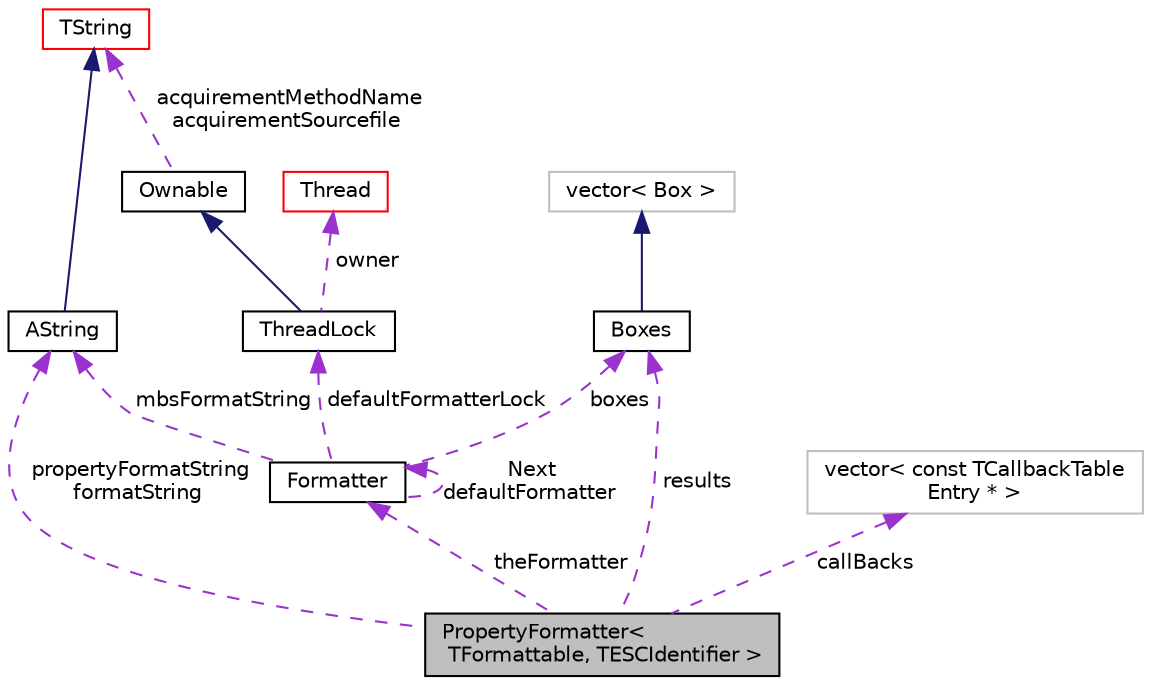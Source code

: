 digraph "PropertyFormatter&lt; TFormattable, TESCIdentifier &gt;"
{
  edge [fontname="Helvetica",fontsize="10",labelfontname="Helvetica",labelfontsize="10"];
  node [fontname="Helvetica",fontsize="10",shape=record];
  Node1 [label="PropertyFormatter\<\l TFormattable, TESCIdentifier \>",height=0.2,width=0.4,color="black", fillcolor="grey75", style="filled", fontcolor="black"];
  Node2 -> Node1 [dir="back",color="darkorchid3",fontsize="10",style="dashed",label=" theFormatter" ,fontname="Helvetica"];
  Node2 [label="Formatter",height=0.2,width=0.4,color="black", fillcolor="white", style="filled",URL="$classaworx_1_1lib_1_1strings_1_1format_1_1Formatter.html",tooltip="[DOX_ALIB_ENUM_META_DATA_SPECIFCATION_using_enum] "];
  Node2 -> Node2 [dir="back",color="darkorchid3",fontsize="10",style="dashed",label=" Next\ndefaultFormatter" ,fontname="Helvetica"];
  Node3 -> Node2 [dir="back",color="darkorchid3",fontsize="10",style="dashed",label=" mbsFormatString" ,fontname="Helvetica"];
  Node3 [label="AString",height=0.2,width=0.4,color="black", fillcolor="white", style="filled",URL="$classaworx_1_1lib_1_1strings_1_1AString.html"];
  Node4 -> Node3 [dir="back",color="midnightblue",fontsize="10",style="solid",fontname="Helvetica"];
  Node4 [label="TString",height=0.2,width=0.4,color="red", fillcolor="white", style="filled",URL="$classaworx_1_1lib_1_1strings_1_1TString.html"];
  Node6 -> Node2 [dir="back",color="darkorchid3",fontsize="10",style="dashed",label=" defaultFormatterLock" ,fontname="Helvetica"];
  Node6 [label="ThreadLock",height=0.2,width=0.4,color="black", fillcolor="white", style="filled",URL="$classaworx_1_1lib_1_1threads_1_1ThreadLock.html"];
  Node7 -> Node6 [dir="back",color="midnightblue",fontsize="10",style="solid",fontname="Helvetica"];
  Node7 [label="Ownable",height=0.2,width=0.4,color="black", fillcolor="white", style="filled",URL="$classaworx_1_1lib_1_1lang_1_1Ownable.html"];
  Node4 -> Node7 [dir="back",color="darkorchid3",fontsize="10",style="dashed",label=" acquirementMethodName\nacquirementSourcefile" ,fontname="Helvetica"];
  Node8 -> Node6 [dir="back",color="darkorchid3",fontsize="10",style="dashed",label=" owner" ,fontname="Helvetica"];
  Node8 [label="Thread",height=0.2,width=0.4,color="red", fillcolor="white", style="filled",URL="$classaworx_1_1lib_1_1threads_1_1Thread.html"];
  Node12 -> Node2 [dir="back",color="darkorchid3",fontsize="10",style="dashed",label=" boxes" ,fontname="Helvetica"];
  Node12 [label="Boxes",height=0.2,width=0.4,color="black", fillcolor="white", style="filled",URL="$classaworx_1_1lib_1_1boxing_1_1Boxes.html"];
  Node13 -> Node12 [dir="back",color="midnightblue",fontsize="10",style="solid",fontname="Helvetica"];
  Node13 [label="vector\< Box \>",height=0.2,width=0.4,color="grey75", fillcolor="white", style="filled",tooltip="STL class. "];
  Node3 -> Node1 [dir="back",color="darkorchid3",fontsize="10",style="dashed",label=" propertyFormatString\nformatString" ,fontname="Helvetica"];
  Node12 -> Node1 [dir="back",color="darkorchid3",fontsize="10",style="dashed",label=" results" ,fontname="Helvetica"];
  Node15 -> Node1 [dir="back",color="darkorchid3",fontsize="10",style="dashed",label=" callBacks" ,fontname="Helvetica"];
  Node15 [label="vector\< const TCallbackTable\lEntry * \>",height=0.2,width=0.4,color="grey75", fillcolor="white", style="filled"];
}
